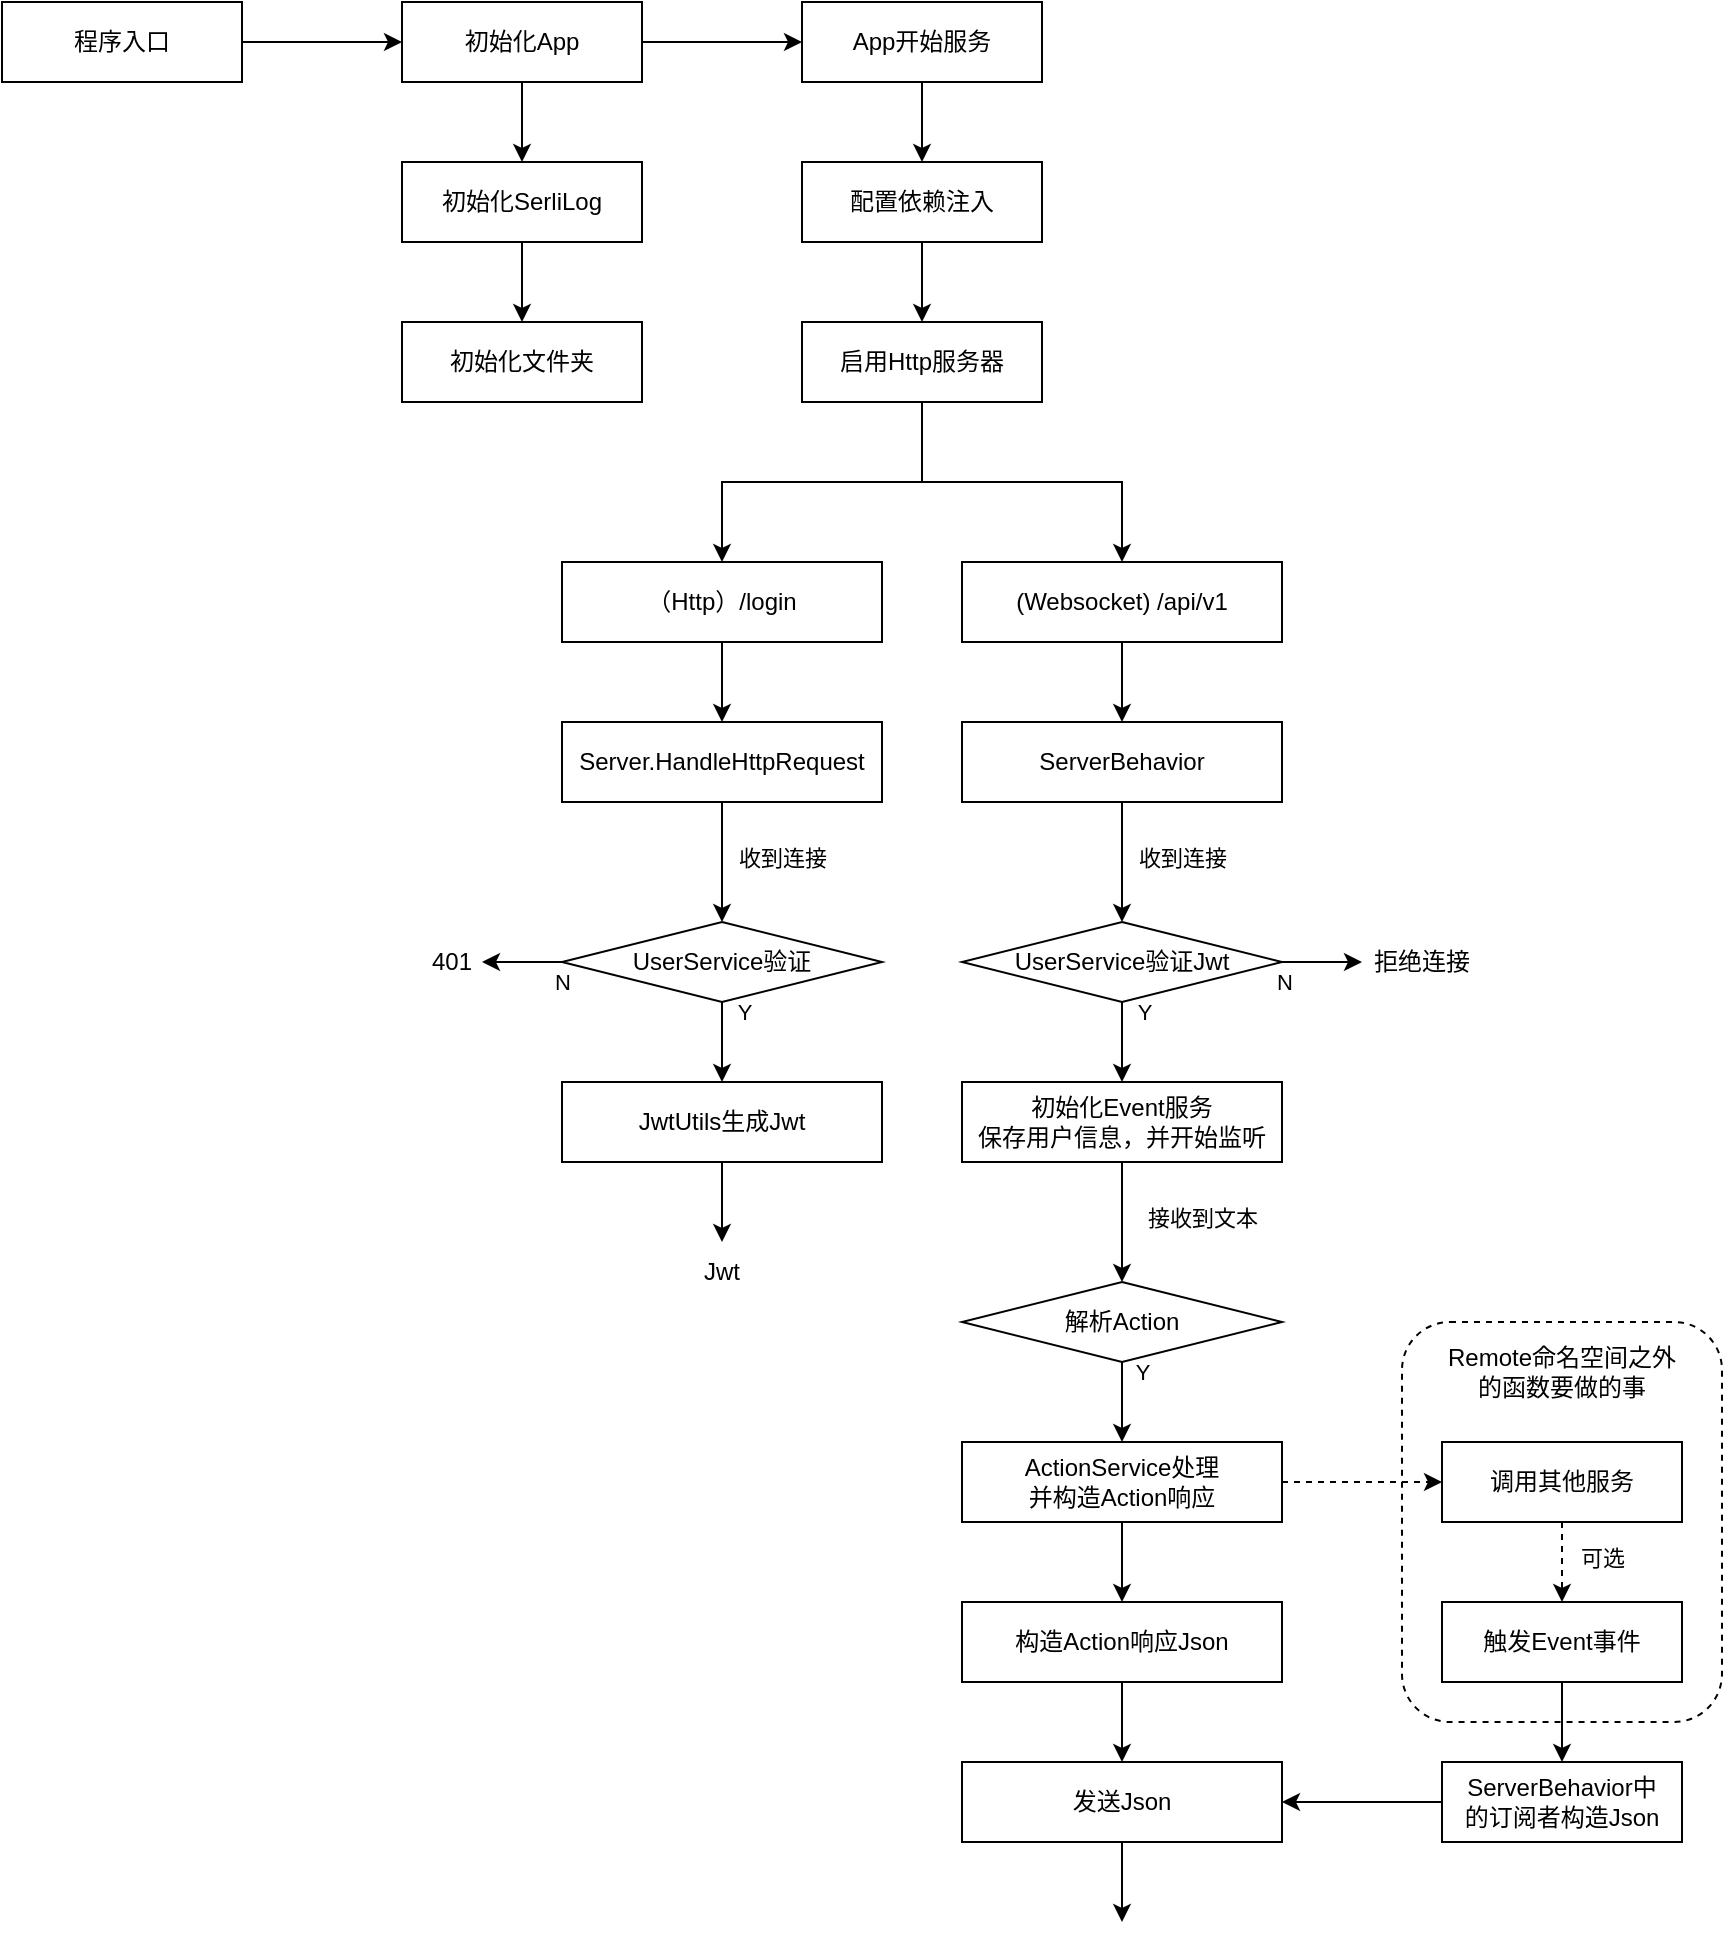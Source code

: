 <mxfile version="24.7.6">
  <diagram name="第 1 页" id="s41BJ778hq0fPa7GMKtB">
    <mxGraphModel dx="1631" dy="921" grid="1" gridSize="10" guides="1" tooltips="1" connect="1" arrows="1" fold="1" page="1" pageScale="1" pageWidth="827" pageHeight="1169" math="0" shadow="0">
      <root>
        <mxCell id="0" />
        <mxCell id="1" parent="0" />
        <mxCell id="PJM9GacKgizeGErYBXQ_-51" value="" style="rounded=1;whiteSpace=wrap;html=1;dashed=1;" vertex="1" parent="1">
          <mxGeometry x="820" y="740" width="160" height="200" as="geometry" />
        </mxCell>
        <mxCell id="U13MRz9Nb9G2AGFq_mzL-18" value="" style="edgeStyle=orthogonalEdgeStyle;rounded=0;orthogonalLoop=1;jettySize=auto;html=1;" parent="1" source="U13MRz9Nb9G2AGFq_mzL-1" target="U13MRz9Nb9G2AGFq_mzL-4" edge="1">
          <mxGeometry relative="1" as="geometry" />
        </mxCell>
        <mxCell id="U13MRz9Nb9G2AGFq_mzL-1" value="程序入口" style="rounded=0;whiteSpace=wrap;html=1;" parent="1" vertex="1">
          <mxGeometry x="120" y="80" width="120" height="40" as="geometry" />
        </mxCell>
        <mxCell id="U13MRz9Nb9G2AGFq_mzL-7" value="" style="edgeStyle=orthogonalEdgeStyle;rounded=0;orthogonalLoop=1;jettySize=auto;html=1;" parent="1" source="U13MRz9Nb9G2AGFq_mzL-4" target="U13MRz9Nb9G2AGFq_mzL-5" edge="1">
          <mxGeometry relative="1" as="geometry" />
        </mxCell>
        <mxCell id="U13MRz9Nb9G2AGFq_mzL-11" value="" style="edgeStyle=orthogonalEdgeStyle;rounded=0;orthogonalLoop=1;jettySize=auto;html=1;" parent="1" source="U13MRz9Nb9G2AGFq_mzL-4" target="U13MRz9Nb9G2AGFq_mzL-9" edge="1">
          <mxGeometry relative="1" as="geometry" />
        </mxCell>
        <mxCell id="U13MRz9Nb9G2AGFq_mzL-4" value="初始化App" style="rounded=0;whiteSpace=wrap;html=1;" parent="1" vertex="1">
          <mxGeometry x="320" y="80" width="120" height="40" as="geometry" />
        </mxCell>
        <mxCell id="U13MRz9Nb9G2AGFq_mzL-14" value="" style="edgeStyle=orthogonalEdgeStyle;rounded=0;orthogonalLoop=1;jettySize=auto;html=1;" parent="1" source="U13MRz9Nb9G2AGFq_mzL-5" target="U13MRz9Nb9G2AGFq_mzL-13" edge="1">
          <mxGeometry relative="1" as="geometry" />
        </mxCell>
        <mxCell id="U13MRz9Nb9G2AGFq_mzL-5" value="App开始服务" style="rounded=0;whiteSpace=wrap;html=1;" parent="1" vertex="1">
          <mxGeometry x="520" y="80" width="120" height="40" as="geometry" />
        </mxCell>
        <mxCell id="U13MRz9Nb9G2AGFq_mzL-12" value="" style="edgeStyle=orthogonalEdgeStyle;rounded=0;orthogonalLoop=1;jettySize=auto;html=1;" parent="1" source="U13MRz9Nb9G2AGFq_mzL-9" target="U13MRz9Nb9G2AGFq_mzL-10" edge="1">
          <mxGeometry relative="1" as="geometry" />
        </mxCell>
        <mxCell id="U13MRz9Nb9G2AGFq_mzL-9" value="初始化SerliLog" style="rounded=0;whiteSpace=wrap;html=1;" parent="1" vertex="1">
          <mxGeometry x="320" y="160" width="120" height="40" as="geometry" />
        </mxCell>
        <mxCell id="U13MRz9Nb9G2AGFq_mzL-10" value="初始化文件夹" style="rounded=0;whiteSpace=wrap;html=1;" parent="1" vertex="1">
          <mxGeometry x="320" y="240" width="120" height="40" as="geometry" />
        </mxCell>
        <mxCell id="U13MRz9Nb9G2AGFq_mzL-17" value="" style="edgeStyle=orthogonalEdgeStyle;rounded=0;orthogonalLoop=1;jettySize=auto;html=1;" parent="1" source="U13MRz9Nb9G2AGFq_mzL-13" target="U13MRz9Nb9G2AGFq_mzL-16" edge="1">
          <mxGeometry relative="1" as="geometry" />
        </mxCell>
        <mxCell id="U13MRz9Nb9G2AGFq_mzL-13" value="配置依赖注入" style="rounded=0;whiteSpace=wrap;html=1;" parent="1" vertex="1">
          <mxGeometry x="520" y="160" width="120" height="40" as="geometry" />
        </mxCell>
        <mxCell id="U13MRz9Nb9G2AGFq_mzL-21" style="edgeStyle=orthogonalEdgeStyle;rounded=0;orthogonalLoop=1;jettySize=auto;html=1;entryX=0.5;entryY=0;entryDx=0;entryDy=0;" parent="1" source="U13MRz9Nb9G2AGFq_mzL-16" target="U13MRz9Nb9G2AGFq_mzL-19" edge="1">
          <mxGeometry relative="1" as="geometry" />
        </mxCell>
        <mxCell id="U13MRz9Nb9G2AGFq_mzL-22" style="edgeStyle=orthogonalEdgeStyle;rounded=0;orthogonalLoop=1;jettySize=auto;html=1;entryX=0.5;entryY=0;entryDx=0;entryDy=0;" parent="1" source="U13MRz9Nb9G2AGFq_mzL-16" target="U13MRz9Nb9G2AGFq_mzL-20" edge="1">
          <mxGeometry relative="1" as="geometry" />
        </mxCell>
        <mxCell id="U13MRz9Nb9G2AGFq_mzL-16" value="启用Http服务器" style="rounded=0;whiteSpace=wrap;html=1;" parent="1" vertex="1">
          <mxGeometry x="520" y="240" width="120" height="40" as="geometry" />
        </mxCell>
        <mxCell id="U13MRz9Nb9G2AGFq_mzL-24" value="" style="edgeStyle=orthogonalEdgeStyle;rounded=0;orthogonalLoop=1;jettySize=auto;html=1;" parent="1" source="U13MRz9Nb9G2AGFq_mzL-19" target="U13MRz9Nb9G2AGFq_mzL-23" edge="1">
          <mxGeometry relative="1" as="geometry" />
        </mxCell>
        <mxCell id="U13MRz9Nb9G2AGFq_mzL-19" value="（Http）/login" style="rounded=0;whiteSpace=wrap;html=1;" parent="1" vertex="1">
          <mxGeometry x="400" y="360" width="160" height="40" as="geometry" />
        </mxCell>
        <mxCell id="U13MRz9Nb9G2AGFq_mzL-26" value="" style="edgeStyle=orthogonalEdgeStyle;rounded=0;orthogonalLoop=1;jettySize=auto;html=1;" parent="1" source="U13MRz9Nb9G2AGFq_mzL-20" target="U13MRz9Nb9G2AGFq_mzL-25" edge="1">
          <mxGeometry relative="1" as="geometry" />
        </mxCell>
        <mxCell id="U13MRz9Nb9G2AGFq_mzL-20" value="(Websocket) /api/v1" style="rounded=0;whiteSpace=wrap;html=1;" parent="1" vertex="1">
          <mxGeometry x="600" y="360" width="160" height="40" as="geometry" />
        </mxCell>
        <mxCell id="PJM9GacKgizeGErYBXQ_-2" value="" style="edgeStyle=orthogonalEdgeStyle;rounded=0;orthogonalLoop=1;jettySize=auto;html=1;entryX=0.5;entryY=0;entryDx=0;entryDy=0;" edge="1" parent="1" source="U13MRz9Nb9G2AGFq_mzL-23" target="PJM9GacKgizeGErYBXQ_-3">
          <mxGeometry relative="1" as="geometry">
            <mxPoint x="480" y="520" as="targetPoint" />
          </mxGeometry>
        </mxCell>
        <mxCell id="PJM9GacKgizeGErYBXQ_-26" value="收到连接" style="edgeLabel;html=1;align=center;verticalAlign=middle;resizable=0;points=[];labelBackgroundColor=none;" vertex="1" connectable="0" parent="PJM9GacKgizeGErYBXQ_-2">
          <mxGeometry x="-0.243" y="-2" relative="1" as="geometry">
            <mxPoint x="32" y="5" as="offset" />
          </mxGeometry>
        </mxCell>
        <mxCell id="U13MRz9Nb9G2AGFq_mzL-23" value="Server.HandleHttpRequest" style="rounded=0;whiteSpace=wrap;html=1;" parent="1" vertex="1">
          <mxGeometry x="400" y="440" width="160" height="40" as="geometry" />
        </mxCell>
        <mxCell id="PJM9GacKgizeGErYBXQ_-5" value="" style="edgeStyle=orthogonalEdgeStyle;rounded=0;orthogonalLoop=1;jettySize=auto;html=1;entryX=0.5;entryY=0;entryDx=0;entryDy=0;" edge="1" parent="1" source="U13MRz9Nb9G2AGFq_mzL-25" target="PJM9GacKgizeGErYBXQ_-16">
          <mxGeometry relative="1" as="geometry">
            <mxPoint x="680" y="520" as="targetPoint" />
          </mxGeometry>
        </mxCell>
        <mxCell id="PJM9GacKgizeGErYBXQ_-25" value="收到连接" style="edgeLabel;html=1;align=center;verticalAlign=middle;resizable=0;points=[];labelBackgroundColor=none;" vertex="1" connectable="0" parent="PJM9GacKgizeGErYBXQ_-5">
          <mxGeometry x="-0.325" relative="1" as="geometry">
            <mxPoint x="30" y="7" as="offset" />
          </mxGeometry>
        </mxCell>
        <mxCell id="U13MRz9Nb9G2AGFq_mzL-25" value="ServerBehavior" style="rounded=0;whiteSpace=wrap;html=1;" parent="1" vertex="1">
          <mxGeometry x="600" y="440" width="160" height="40" as="geometry" />
        </mxCell>
        <mxCell id="PJM9GacKgizeGErYBXQ_-7" value="" style="edgeStyle=orthogonalEdgeStyle;rounded=0;orthogonalLoop=1;jettySize=auto;html=1;" edge="1" parent="1" source="PJM9GacKgizeGErYBXQ_-3">
          <mxGeometry relative="1" as="geometry">
            <mxPoint x="480" y="620" as="targetPoint" />
          </mxGeometry>
        </mxCell>
        <mxCell id="PJM9GacKgizeGErYBXQ_-8" value="Y" style="edgeLabel;html=1;align=center;verticalAlign=middle;resizable=0;points=[];labelBackgroundColor=none;" vertex="1" connectable="0" parent="PJM9GacKgizeGErYBXQ_-7">
          <mxGeometry x="0.418" y="-1" relative="1" as="geometry">
            <mxPoint x="11" y="-23" as="offset" />
          </mxGeometry>
        </mxCell>
        <mxCell id="PJM9GacKgizeGErYBXQ_-10" value="" style="edgeStyle=orthogonalEdgeStyle;rounded=0;orthogonalLoop=1;jettySize=auto;html=1;" edge="1" parent="1" source="PJM9GacKgizeGErYBXQ_-3" target="PJM9GacKgizeGErYBXQ_-9">
          <mxGeometry relative="1" as="geometry" />
        </mxCell>
        <mxCell id="PJM9GacKgizeGErYBXQ_-11" value="N" style="edgeLabel;html=1;align=center;verticalAlign=middle;resizable=0;points=[];labelBackgroundColor=none;" vertex="1" connectable="0" parent="PJM9GacKgizeGErYBXQ_-10">
          <mxGeometry x="0.076" relative="1" as="geometry">
            <mxPoint x="21" y="10" as="offset" />
          </mxGeometry>
        </mxCell>
        <mxCell id="PJM9GacKgizeGErYBXQ_-3" value="UserService验证" style="rhombus;whiteSpace=wrap;html=1;" vertex="1" parent="1">
          <mxGeometry x="400" y="540" width="160" height="40" as="geometry" />
        </mxCell>
        <mxCell id="PJM9GacKgizeGErYBXQ_-9" value="401" style="text;html=1;align=center;verticalAlign=middle;whiteSpace=wrap;rounded=0;labelBackgroundColor=none;" vertex="1" parent="1">
          <mxGeometry x="330" y="545" width="30" height="30" as="geometry" />
        </mxCell>
        <mxCell id="PJM9GacKgizeGErYBXQ_-12" value="" style="edgeStyle=orthogonalEdgeStyle;rounded=0;orthogonalLoop=1;jettySize=auto;html=1;" edge="1" parent="1" source="PJM9GacKgizeGErYBXQ_-16">
          <mxGeometry relative="1" as="geometry">
            <mxPoint x="680" y="620" as="targetPoint" />
          </mxGeometry>
        </mxCell>
        <mxCell id="PJM9GacKgizeGErYBXQ_-13" value="Y" style="edgeLabel;html=1;align=center;verticalAlign=middle;resizable=0;points=[];labelBackgroundColor=none;" vertex="1" connectable="0" parent="PJM9GacKgizeGErYBXQ_-12">
          <mxGeometry x="0.418" y="-1" relative="1" as="geometry">
            <mxPoint x="11" y="-23" as="offset" />
          </mxGeometry>
        </mxCell>
        <mxCell id="PJM9GacKgizeGErYBXQ_-20" value="" style="edgeStyle=orthogonalEdgeStyle;rounded=0;orthogonalLoop=1;jettySize=auto;html=1;" edge="1" parent="1" source="PJM9GacKgizeGErYBXQ_-16" target="PJM9GacKgizeGErYBXQ_-19">
          <mxGeometry relative="1" as="geometry" />
        </mxCell>
        <mxCell id="PJM9GacKgizeGErYBXQ_-21" value="N" style="edgeLabel;html=1;align=center;verticalAlign=middle;resizable=0;points=[];labelBackgroundColor=none;" vertex="1" connectable="0" parent="PJM9GacKgizeGErYBXQ_-20">
          <mxGeometry x="0.167" y="3" relative="1" as="geometry">
            <mxPoint x="-23" y="13" as="offset" />
          </mxGeometry>
        </mxCell>
        <mxCell id="PJM9GacKgizeGErYBXQ_-16" value="UserService验证Jwt" style="rhombus;whiteSpace=wrap;html=1;" vertex="1" parent="1">
          <mxGeometry x="600" y="540" width="160" height="40" as="geometry" />
        </mxCell>
        <mxCell id="PJM9GacKgizeGErYBXQ_-19" value="拒绝连接" style="text;html=1;align=center;verticalAlign=middle;whiteSpace=wrap;rounded=0;labelBackgroundColor=none;" vertex="1" parent="1">
          <mxGeometry x="800" y="545" width="60" height="30" as="geometry" />
        </mxCell>
        <mxCell id="PJM9GacKgizeGErYBXQ_-24" value="" style="edgeStyle=orthogonalEdgeStyle;rounded=0;orthogonalLoop=1;jettySize=auto;html=1;" edge="1" parent="1" source="PJM9GacKgizeGErYBXQ_-22" target="PJM9GacKgizeGErYBXQ_-23">
          <mxGeometry relative="1" as="geometry" />
        </mxCell>
        <mxCell id="PJM9GacKgizeGErYBXQ_-22" value="JwtUtils生成Jwt" style="rounded=0;whiteSpace=wrap;html=1;" vertex="1" parent="1">
          <mxGeometry x="400" y="620" width="160" height="40" as="geometry" />
        </mxCell>
        <mxCell id="PJM9GacKgizeGErYBXQ_-23" value="Jwt" style="text;html=1;align=center;verticalAlign=middle;whiteSpace=wrap;rounded=0;labelBackgroundColor=none;" vertex="1" parent="1">
          <mxGeometry x="450" y="700" width="60" height="30" as="geometry" />
        </mxCell>
        <mxCell id="PJM9GacKgizeGErYBXQ_-31" value="" style="edgeStyle=orthogonalEdgeStyle;rounded=0;orthogonalLoop=1;jettySize=auto;html=1;entryX=0.5;entryY=0;entryDx=0;entryDy=0;" edge="1" parent="1" source="PJM9GacKgizeGErYBXQ_-27" target="PJM9GacKgizeGErYBXQ_-33">
          <mxGeometry relative="1" as="geometry">
            <mxPoint x="680" y="700" as="targetPoint" />
          </mxGeometry>
        </mxCell>
        <mxCell id="PJM9GacKgizeGErYBXQ_-32" value="接收到文本" style="edgeLabel;html=1;align=center;verticalAlign=middle;resizable=0;points=[];labelBackgroundColor=none;" vertex="1" connectable="0" parent="PJM9GacKgizeGErYBXQ_-31">
          <mxGeometry x="-0.192" y="3" relative="1" as="geometry">
            <mxPoint x="37" y="4" as="offset" />
          </mxGeometry>
        </mxCell>
        <mxCell id="PJM9GacKgizeGErYBXQ_-27" value="&lt;div&gt;初始化Event服务&lt;/div&gt;保存用户信息，并开始监听" style="rounded=0;whiteSpace=wrap;html=1;" vertex="1" parent="1">
          <mxGeometry x="600" y="620" width="160" height="40" as="geometry" />
        </mxCell>
        <mxCell id="PJM9GacKgizeGErYBXQ_-35" value="" style="edgeStyle=orthogonalEdgeStyle;rounded=0;orthogonalLoop=1;jettySize=auto;html=1;" edge="1" parent="1" source="PJM9GacKgizeGErYBXQ_-33" target="PJM9GacKgizeGErYBXQ_-34">
          <mxGeometry relative="1" as="geometry" />
        </mxCell>
        <mxCell id="PJM9GacKgizeGErYBXQ_-49" value="Y" style="edgeLabel;html=1;align=center;verticalAlign=middle;resizable=0;points=[];labelBackgroundColor=none;" vertex="1" connectable="0" parent="PJM9GacKgizeGErYBXQ_-35">
          <mxGeometry x="-0.388" relative="1" as="geometry">
            <mxPoint x="10" y="-7" as="offset" />
          </mxGeometry>
        </mxCell>
        <mxCell id="PJM9GacKgizeGErYBXQ_-33" value="解析Action" style="rhombus;whiteSpace=wrap;html=1;" vertex="1" parent="1">
          <mxGeometry x="600" y="720" width="160" height="40" as="geometry" />
        </mxCell>
        <mxCell id="PJM9GacKgizeGErYBXQ_-38" value="" style="edgeStyle=orthogonalEdgeStyle;rounded=0;orthogonalLoop=1;jettySize=auto;html=1;dashed=1;" edge="1" parent="1" source="PJM9GacKgizeGErYBXQ_-34" target="PJM9GacKgizeGErYBXQ_-37">
          <mxGeometry relative="1" as="geometry" />
        </mxCell>
        <mxCell id="PJM9GacKgizeGErYBXQ_-41" value="" style="edgeStyle=orthogonalEdgeStyle;rounded=0;orthogonalLoop=1;jettySize=auto;html=1;" edge="1" parent="1" source="PJM9GacKgizeGErYBXQ_-34" target="PJM9GacKgizeGErYBXQ_-39">
          <mxGeometry relative="1" as="geometry" />
        </mxCell>
        <mxCell id="PJM9GacKgizeGErYBXQ_-34" value="ActionService处理&lt;div&gt;并构造Action响应&lt;/div&gt;" style="rounded=0;whiteSpace=wrap;html=1;" vertex="1" parent="1">
          <mxGeometry x="600" y="800" width="160" height="40" as="geometry" />
        </mxCell>
        <mxCell id="PJM9GacKgizeGErYBXQ_-47" style="edgeStyle=orthogonalEdgeStyle;rounded=0;orthogonalLoop=1;jettySize=auto;html=1;" edge="1" parent="1" source="PJM9GacKgizeGErYBXQ_-36">
          <mxGeometry relative="1" as="geometry">
            <mxPoint x="680" y="1040" as="targetPoint" />
          </mxGeometry>
        </mxCell>
        <mxCell id="PJM9GacKgizeGErYBXQ_-36" value="发送Json" style="rounded=0;whiteSpace=wrap;html=1;" vertex="1" parent="1">
          <mxGeometry x="600" y="960" width="160" height="40" as="geometry" />
        </mxCell>
        <mxCell id="PJM9GacKgizeGErYBXQ_-43" value="" style="edgeStyle=orthogonalEdgeStyle;rounded=0;orthogonalLoop=1;jettySize=auto;html=1;dashed=1;" edge="1" parent="1" source="PJM9GacKgizeGErYBXQ_-37" target="PJM9GacKgizeGErYBXQ_-42">
          <mxGeometry relative="1" as="geometry" />
        </mxCell>
        <mxCell id="PJM9GacKgizeGErYBXQ_-48" value="可选" style="edgeLabel;html=1;align=center;verticalAlign=middle;resizable=0;points=[];labelBackgroundColor=none;" vertex="1" connectable="0" parent="PJM9GacKgizeGErYBXQ_-43">
          <mxGeometry x="-0.1" y="1" relative="1" as="geometry">
            <mxPoint x="19" as="offset" />
          </mxGeometry>
        </mxCell>
        <mxCell id="PJM9GacKgizeGErYBXQ_-37" value="调用其他服务" style="rounded=0;whiteSpace=wrap;html=1;" vertex="1" parent="1">
          <mxGeometry x="840" y="800" width="120" height="40" as="geometry" />
        </mxCell>
        <mxCell id="PJM9GacKgizeGErYBXQ_-40" value="" style="edgeStyle=orthogonalEdgeStyle;rounded=0;orthogonalLoop=1;jettySize=auto;html=1;" edge="1" parent="1" source="PJM9GacKgizeGErYBXQ_-39" target="PJM9GacKgizeGErYBXQ_-36">
          <mxGeometry relative="1" as="geometry" />
        </mxCell>
        <mxCell id="PJM9GacKgizeGErYBXQ_-39" value="构造Action响应Json" style="rounded=0;whiteSpace=wrap;html=1;" vertex="1" parent="1">
          <mxGeometry x="600" y="880" width="160" height="40" as="geometry" />
        </mxCell>
        <mxCell id="PJM9GacKgizeGErYBXQ_-45" value="" style="edgeStyle=orthogonalEdgeStyle;rounded=0;orthogonalLoop=1;jettySize=auto;html=1;" edge="1" parent="1" source="PJM9GacKgizeGErYBXQ_-42" target="PJM9GacKgizeGErYBXQ_-44">
          <mxGeometry relative="1" as="geometry" />
        </mxCell>
        <mxCell id="PJM9GacKgizeGErYBXQ_-42" value="触发Event事件" style="rounded=0;whiteSpace=wrap;html=1;" vertex="1" parent="1">
          <mxGeometry x="840" y="880" width="120" height="40" as="geometry" />
        </mxCell>
        <mxCell id="PJM9GacKgizeGErYBXQ_-46" value="" style="edgeStyle=orthogonalEdgeStyle;rounded=0;orthogonalLoop=1;jettySize=auto;html=1;" edge="1" parent="1" source="PJM9GacKgizeGErYBXQ_-44" target="PJM9GacKgizeGErYBXQ_-36">
          <mxGeometry relative="1" as="geometry" />
        </mxCell>
        <mxCell id="PJM9GacKgizeGErYBXQ_-44" value="ServerBehavior中&lt;div&gt;的订阅者构造Json&lt;/div&gt;" style="rounded=0;whiteSpace=wrap;html=1;" vertex="1" parent="1">
          <mxGeometry x="840" y="960" width="120" height="40" as="geometry" />
        </mxCell>
        <mxCell id="PJM9GacKgizeGErYBXQ_-52" value="Remote命名空间之外&lt;div&gt;的函数要做的事&lt;/div&gt;" style="text;html=1;align=center;verticalAlign=middle;whiteSpace=wrap;rounded=0;labelBackgroundColor=none;" vertex="1" parent="1">
          <mxGeometry x="825" y="750" width="150" height="30" as="geometry" />
        </mxCell>
      </root>
    </mxGraphModel>
  </diagram>
</mxfile>
